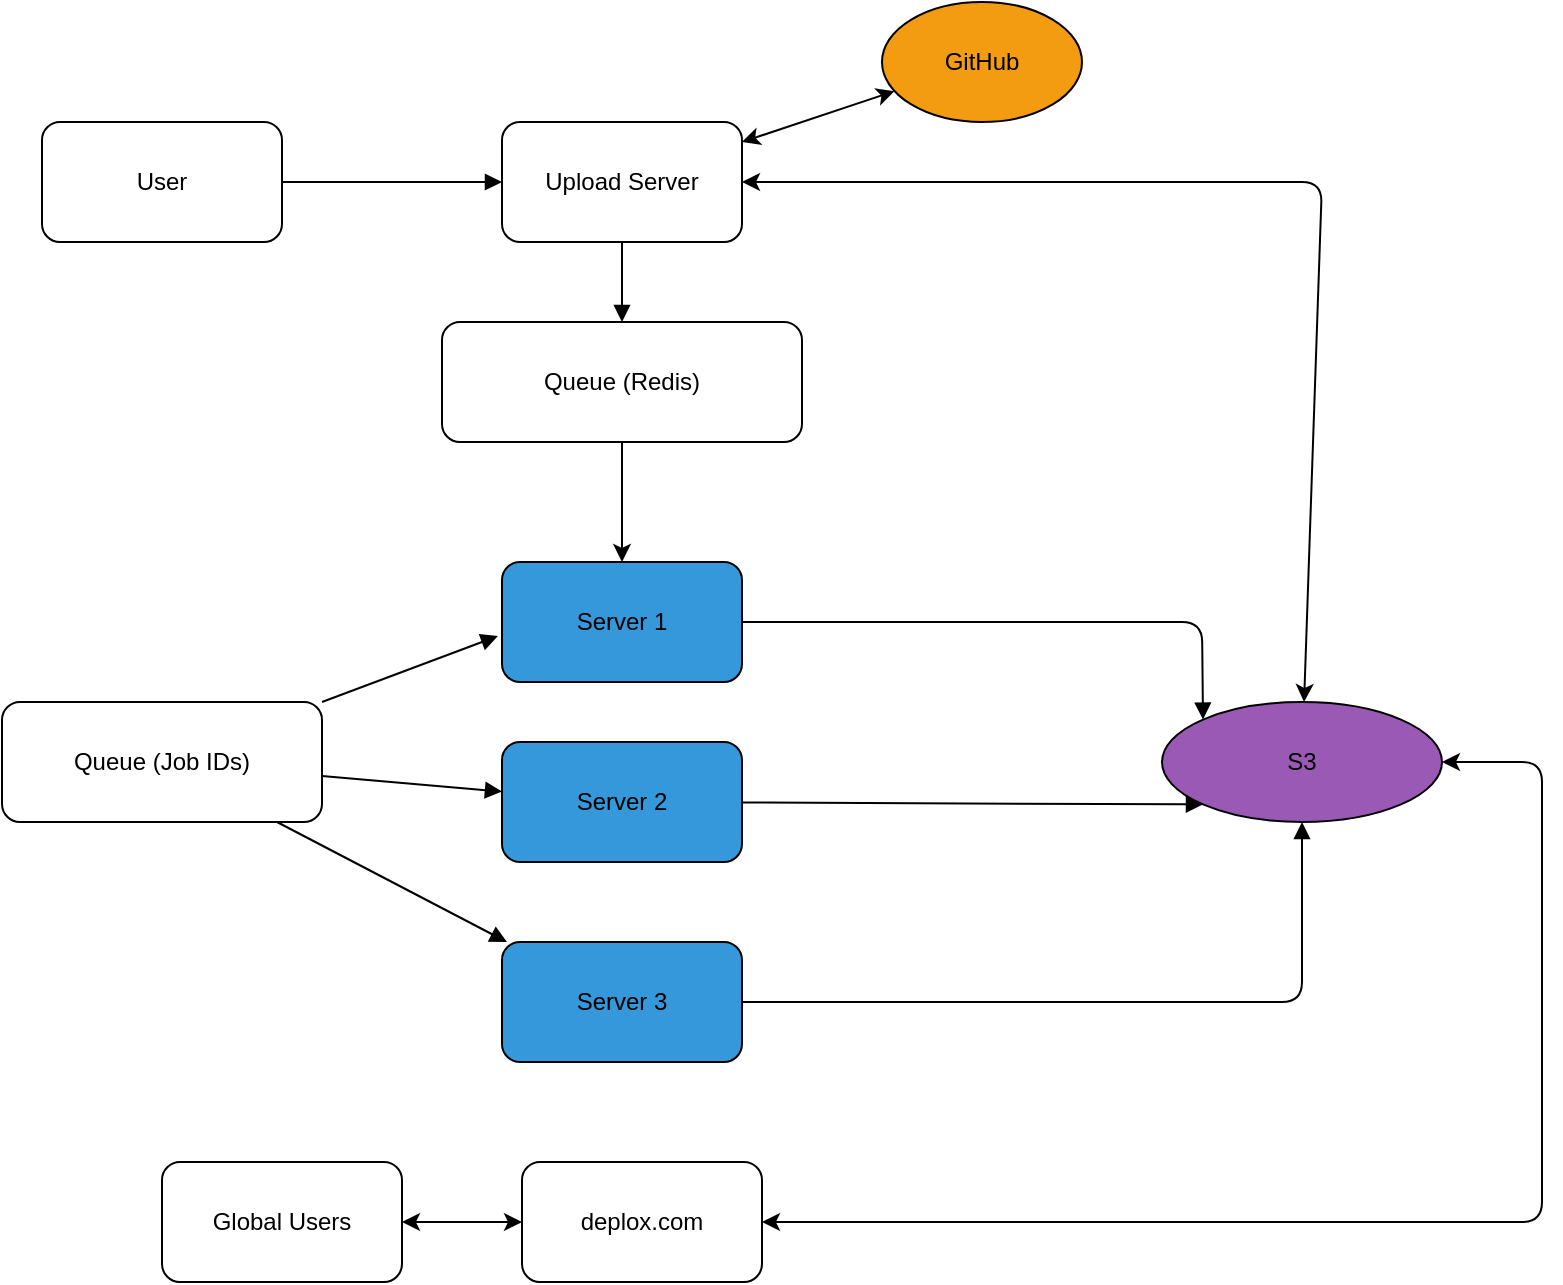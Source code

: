 <mxfile version="28.0.1">
  <diagram id="chSc8eJwqFy3lXWsQzqH" name="Page-1">
    <mxGraphModel dx="1783" dy="634" grid="1" gridSize="10" guides="1" tooltips="1" connect="1" arrows="1" fold="1" page="1" pageScale="1" pageWidth="850" pageHeight="1100" math="0" shadow="0">
      <root>
        <mxCell id="0" />
        <mxCell id="1" parent="0" />
        <mxCell id="user" value="User" style="rounded=1;whiteSpace=wrap;html=1;" parent="1" vertex="1">
          <mxGeometry x="-60" y="100" width="120" height="60" as="geometry" />
        </mxCell>
        <mxCell id="upload" value="Upload Server" style="rounded=1;whiteSpace=wrap;html=1;" parent="1" vertex="1">
          <mxGeometry x="170" y="100" width="120" height="60" as="geometry" />
        </mxCell>
        <mxCell id="github" value="GitHub" style="ellipse;whiteSpace=wrap;html=1;fillColor=#f39c12" parent="1" vertex="1">
          <mxGeometry x="360" y="40" width="100" height="60" as="geometry" />
        </mxCell>
        <mxCell id="s3_upload" value="S3" style="ellipse;whiteSpace=wrap;html=1;fillColor=#9b59b6" parent="1" vertex="1">
          <mxGeometry x="500" y="390" width="140" height="60" as="geometry" />
        </mxCell>
        <mxCell id="x-0vK5npGYyJ1vBO1GtR-4" value="" style="edgeStyle=orthogonalEdgeStyle;rounded=0;orthogonalLoop=1;jettySize=auto;html=1;" parent="1" source="queue" target="worker1" edge="1">
          <mxGeometry relative="1" as="geometry" />
        </mxCell>
        <mxCell id="queue" value="Queue (Redis)" style="shape=label;whiteSpace=wrap;html=1;aspect=fixed;fillStyle=solid;rounded=1;" parent="1" vertex="1">
          <mxGeometry x="140" y="200" width="180" height="60" as="geometry" />
        </mxCell>
        <mxCell id="e1" style="endArrow=block;" parent="1" source="user" target="upload" edge="1">
          <mxGeometry relative="1" as="geometry" />
        </mxCell>
        <mxCell id="e2" style="endArrow=classic;startArrow=classic;html=1;" parent="1" source="upload" target="github" edge="1">
          <mxGeometry relative="1" as="geometry" />
        </mxCell>
        <mxCell id="e3" style="endArrow=classic;startArrow=classic;html=1;" parent="1" source="upload" target="s3_upload" edge="1">
          <mxGeometry relative="1" as="geometry">
            <Array as="points">
              <mxPoint x="580" y="130" />
            </Array>
          </mxGeometry>
        </mxCell>
        <mxCell id="e4" style="endArrow=block;" parent="1" source="upload" target="queue" edge="1">
          <mxGeometry relative="1" as="geometry" />
        </mxCell>
        <mxCell id="queue2" value="Queue (Job IDs)" style="shape=label;whiteSpace=wrap;html=1;rounded=1;" parent="1" vertex="1">
          <mxGeometry x="-80" y="390" width="160" height="60" as="geometry" />
        </mxCell>
        <mxCell id="worker1" value="Server 1" style="rounded=1;whiteSpace=wrap;html=1;fillColor=#3498db" parent="1" vertex="1">
          <mxGeometry x="170" y="320" width="120" height="60" as="geometry" />
        </mxCell>
        <mxCell id="worker2" value="Server 2" style="rounded=1;whiteSpace=wrap;html=1;fillColor=#3498db" parent="1" vertex="1">
          <mxGeometry x="170" y="410" width="120" height="60" as="geometry" />
        </mxCell>
        <mxCell id="worker3" value="Server 3" style="rounded=1;whiteSpace=wrap;html=1;fillColor=#3498db" parent="1" vertex="1">
          <mxGeometry x="170" y="510" width="120" height="60" as="geometry" />
        </mxCell>
        <mxCell id="e5" style="endArrow=block;entryX=-0.017;entryY=0.617;entryDx=0;entryDy=0;entryPerimeter=0;" parent="1" source="queue2" target="worker1" edge="1">
          <mxGeometry relative="1" as="geometry" />
        </mxCell>
        <mxCell id="e6" style="endArrow=block;" parent="1" source="queue2" target="worker2" edge="1">
          <mxGeometry relative="1" as="geometry" />
        </mxCell>
        <mxCell id="e7" style="endArrow=block;" parent="1" source="queue2" target="worker3" edge="1">
          <mxGeometry relative="1" as="geometry" />
        </mxCell>
        <mxCell id="e8" style="endArrow=block;entryX=0;entryY=0;entryDx=0;entryDy=0;" parent="1" source="worker1" target="s3_upload" edge="1">
          <mxGeometry relative="1" as="geometry">
            <Array as="points">
              <mxPoint x="520" y="350" />
            </Array>
            <mxPoint x="300" y="330" as="sourcePoint" />
          </mxGeometry>
        </mxCell>
        <mxCell id="e9" style="endArrow=block;entryX=0;entryY=1;entryDx=0;entryDy=0;" parent="1" source="worker2" target="s3_upload" edge="1">
          <mxGeometry relative="1" as="geometry" />
        </mxCell>
        <mxCell id="e10" style="endArrow=block;entryX=0.5;entryY=1;entryDx=0;entryDy=0;" parent="1" source="worker3" target="s3_upload" edge="1">
          <mxGeometry relative="1" as="geometry">
            <Array as="points">
              <mxPoint x="570" y="540" />
            </Array>
            <mxPoint x="460" y="460" as="targetPoint" />
          </mxGeometry>
        </mxCell>
        <mxCell id="users" value="Global Users" style="rounded=1;whiteSpace=wrap;html=1;" parent="1" vertex="1">
          <mxGeometry y="620" width="120" height="60" as="geometry" />
        </mxCell>
        <mxCell id="domain" value="deplox.com" style="rounded=1;whiteSpace=wrap;html=1;" parent="1" vertex="1">
          <mxGeometry x="180" y="620" width="120" height="60" as="geometry" />
        </mxCell>
        <mxCell id="e11" style="endArrow=classic;startArrow=classic;html=1;" parent="1" source="users" target="domain" edge="1">
          <mxGeometry relative="1" as="geometry" />
        </mxCell>
        <mxCell id="e12" style="endArrow=classic;entryX=1;entryY=0.5;entryDx=0;entryDy=0;startArrow=classic;html=1;" parent="1" source="domain" target="s3_upload" edge="1">
          <mxGeometry relative="1" as="geometry">
            <mxPoint x="340" y="650" as="targetPoint" />
            <Array as="points">
              <mxPoint x="690" y="650" />
              <mxPoint x="690" y="420" />
            </Array>
          </mxGeometry>
        </mxCell>
      </root>
    </mxGraphModel>
  </diagram>
</mxfile>
